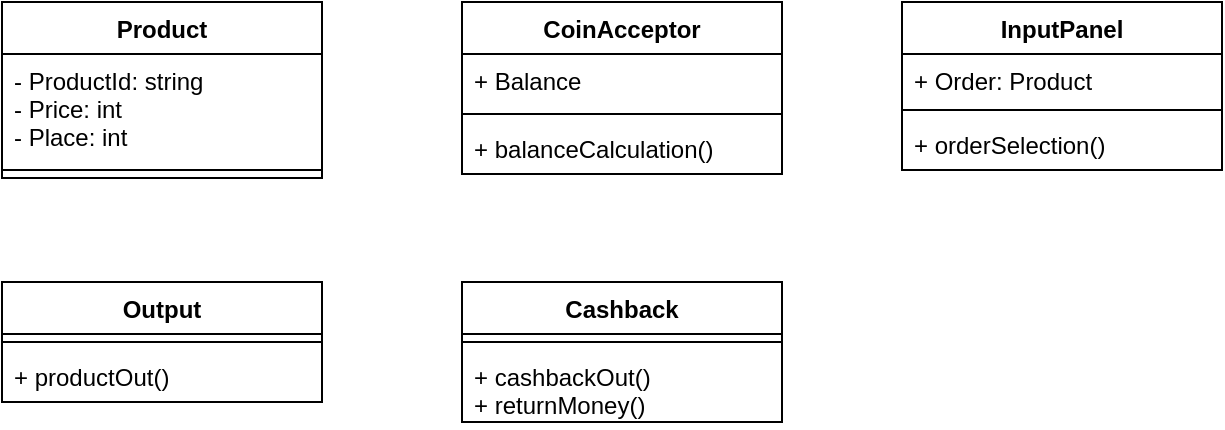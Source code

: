 <mxfile version="13.8.8" type="github">
  <diagram id="C5RBs43oDa-KdzZeNtuy" name="Page-1">
    <mxGraphModel dx="1171" dy="668" grid="1" gridSize="10" guides="1" tooltips="1" connect="1" arrows="1" fold="1" page="1" pageScale="1" pageWidth="1169" pageHeight="827" math="0" shadow="0">
      <root>
        <mxCell id="WIyWlLk6GJQsqaUBKTNV-0" />
        <mxCell id="WIyWlLk6GJQsqaUBKTNV-1" parent="WIyWlLk6GJQsqaUBKTNV-0" />
        <mxCell id="UWPIel1p9HqbVAjLbURP-1" value="Product" style="swimlane;fontStyle=1;align=center;verticalAlign=top;childLayout=stackLayout;horizontal=1;startSize=26;horizontalStack=0;resizeParent=1;resizeParentMax=0;resizeLast=0;collapsible=1;marginBottom=0;shadow=0;" vertex="1" parent="WIyWlLk6GJQsqaUBKTNV-1">
          <mxGeometry x="40" y="70" width="160" height="88" as="geometry" />
        </mxCell>
        <mxCell id="UWPIel1p9HqbVAjLbURP-2" value="- ProductId: string&#xa;- Price: int&#xa;- Place: int" style="text;strokeColor=none;fillColor=none;align=left;verticalAlign=top;spacingLeft=4;spacingRight=4;overflow=hidden;rotatable=0;points=[[0,0.5],[1,0.5]];portConstraint=eastwest;shadow=0;" vertex="1" parent="UWPIel1p9HqbVAjLbURP-1">
          <mxGeometry y="26" width="160" height="54" as="geometry" />
        </mxCell>
        <mxCell id="UWPIel1p9HqbVAjLbURP-3" value="" style="line;strokeWidth=1;fillColor=none;align=left;verticalAlign=middle;spacingTop=-1;spacingLeft=3;spacingRight=3;rotatable=0;labelPosition=right;points=[];portConstraint=eastwest;shadow=0;" vertex="1" parent="UWPIel1p9HqbVAjLbURP-1">
          <mxGeometry y="80" width="160" height="8" as="geometry" />
        </mxCell>
        <mxCell id="UWPIel1p9HqbVAjLbURP-21" value="InputPanel" style="swimlane;fontStyle=1;align=center;verticalAlign=top;childLayout=stackLayout;horizontal=1;startSize=26;horizontalStack=0;resizeParent=1;resizeParentMax=0;resizeLast=0;collapsible=1;marginBottom=0;shadow=0;" vertex="1" parent="WIyWlLk6GJQsqaUBKTNV-1">
          <mxGeometry x="490" y="70" width="160" height="84" as="geometry" />
        </mxCell>
        <mxCell id="UWPIel1p9HqbVAjLbURP-22" value="+ Order: Product" style="text;strokeColor=none;fillColor=none;align=left;verticalAlign=top;spacingLeft=4;spacingRight=4;overflow=hidden;rotatable=0;points=[[0,0.5],[1,0.5]];portConstraint=eastwest;shadow=0;" vertex="1" parent="UWPIel1p9HqbVAjLbURP-21">
          <mxGeometry y="26" width="160" height="24" as="geometry" />
        </mxCell>
        <mxCell id="UWPIel1p9HqbVAjLbURP-23" value="" style="line;strokeWidth=1;fillColor=none;align=left;verticalAlign=middle;spacingTop=-1;spacingLeft=3;spacingRight=3;rotatable=0;labelPosition=right;points=[];portConstraint=eastwest;shadow=0;" vertex="1" parent="UWPIel1p9HqbVAjLbURP-21">
          <mxGeometry y="50" width="160" height="8" as="geometry" />
        </mxCell>
        <mxCell id="UWPIel1p9HqbVAjLbURP-24" value="+ orderSelection()" style="text;strokeColor=none;fillColor=none;align=left;verticalAlign=top;spacingLeft=4;spacingRight=4;overflow=hidden;rotatable=0;points=[[0,0.5],[1,0.5]];portConstraint=eastwest;shadow=0;" vertex="1" parent="UWPIel1p9HqbVAjLbURP-21">
          <mxGeometry y="58" width="160" height="26" as="geometry" />
        </mxCell>
        <mxCell id="UWPIel1p9HqbVAjLbURP-25" value="CoinAcceptor" style="swimlane;fontStyle=1;align=center;verticalAlign=top;childLayout=stackLayout;horizontal=1;startSize=26;horizontalStack=0;resizeParent=1;resizeParentMax=0;resizeLast=0;collapsible=1;marginBottom=0;shadow=0;" vertex="1" parent="WIyWlLk6GJQsqaUBKTNV-1">
          <mxGeometry x="270" y="70" width="160" height="86" as="geometry" />
        </mxCell>
        <mxCell id="UWPIel1p9HqbVAjLbURP-26" value="+ Balance" style="text;strokeColor=none;fillColor=none;align=left;verticalAlign=top;spacingLeft=4;spacingRight=4;overflow=hidden;rotatable=0;points=[[0,0.5],[1,0.5]];portConstraint=eastwest;shadow=0;" vertex="1" parent="UWPIel1p9HqbVAjLbURP-25">
          <mxGeometry y="26" width="160" height="26" as="geometry" />
        </mxCell>
        <mxCell id="UWPIel1p9HqbVAjLbURP-27" value="" style="line;strokeWidth=1;fillColor=none;align=left;verticalAlign=middle;spacingTop=-1;spacingLeft=3;spacingRight=3;rotatable=0;labelPosition=right;points=[];portConstraint=eastwest;shadow=0;" vertex="1" parent="UWPIel1p9HqbVAjLbURP-25">
          <mxGeometry y="52" width="160" height="8" as="geometry" />
        </mxCell>
        <mxCell id="UWPIel1p9HqbVAjLbURP-28" value="+ balanceCalculation()" style="text;strokeColor=none;fillColor=none;align=left;verticalAlign=top;spacingLeft=4;spacingRight=4;overflow=hidden;rotatable=0;points=[[0,0.5],[1,0.5]];portConstraint=eastwest;shadow=0;" vertex="1" parent="UWPIel1p9HqbVAjLbURP-25">
          <mxGeometry y="60" width="160" height="26" as="geometry" />
        </mxCell>
        <mxCell id="UWPIel1p9HqbVAjLbURP-29" value="Output" style="swimlane;fontStyle=1;align=center;verticalAlign=top;childLayout=stackLayout;horizontal=1;startSize=26;horizontalStack=0;resizeParent=1;resizeParentMax=0;resizeLast=0;collapsible=1;marginBottom=0;shadow=0;" vertex="1" parent="WIyWlLk6GJQsqaUBKTNV-1">
          <mxGeometry x="40" y="210" width="160" height="60" as="geometry" />
        </mxCell>
        <mxCell id="UWPIel1p9HqbVAjLbURP-31" value="" style="line;strokeWidth=1;fillColor=none;align=left;verticalAlign=middle;spacingTop=-1;spacingLeft=3;spacingRight=3;rotatable=0;labelPosition=right;points=[];portConstraint=eastwest;shadow=0;" vertex="1" parent="UWPIel1p9HqbVAjLbURP-29">
          <mxGeometry y="26" width="160" height="8" as="geometry" />
        </mxCell>
        <mxCell id="UWPIel1p9HqbVAjLbURP-32" value="+ productOut()" style="text;strokeColor=none;fillColor=none;align=left;verticalAlign=top;spacingLeft=4;spacingRight=4;overflow=hidden;rotatable=0;points=[[0,0.5],[1,0.5]];portConstraint=eastwest;shadow=0;" vertex="1" parent="UWPIel1p9HqbVAjLbURP-29">
          <mxGeometry y="34" width="160" height="26" as="geometry" />
        </mxCell>
        <mxCell id="UWPIel1p9HqbVAjLbURP-68" value="Cashback" style="swimlane;fontStyle=1;align=center;verticalAlign=top;childLayout=stackLayout;horizontal=1;startSize=26;horizontalStack=0;resizeParent=1;resizeParentMax=0;resizeLast=0;collapsible=1;marginBottom=0;shadow=0;strokeWidth=1;" vertex="1" parent="WIyWlLk6GJQsqaUBKTNV-1">
          <mxGeometry x="270" y="210" width="160" height="70" as="geometry" />
        </mxCell>
        <mxCell id="UWPIel1p9HqbVAjLbURP-70" value="" style="line;strokeWidth=1;fillColor=none;align=left;verticalAlign=middle;spacingTop=-1;spacingLeft=3;spacingRight=3;rotatable=0;labelPosition=right;points=[];portConstraint=eastwest;" vertex="1" parent="UWPIel1p9HqbVAjLbURP-68">
          <mxGeometry y="26" width="160" height="8" as="geometry" />
        </mxCell>
        <mxCell id="UWPIel1p9HqbVAjLbURP-71" value="+ cashbackOut()&#xa;+ returnMoney()" style="text;strokeColor=none;fillColor=none;align=left;verticalAlign=top;spacingLeft=4;spacingRight=4;overflow=hidden;rotatable=0;points=[[0,0.5],[1,0.5]];portConstraint=eastwest;" vertex="1" parent="UWPIel1p9HqbVAjLbURP-68">
          <mxGeometry y="34" width="160" height="36" as="geometry" />
        </mxCell>
      </root>
    </mxGraphModel>
  </diagram>
</mxfile>
